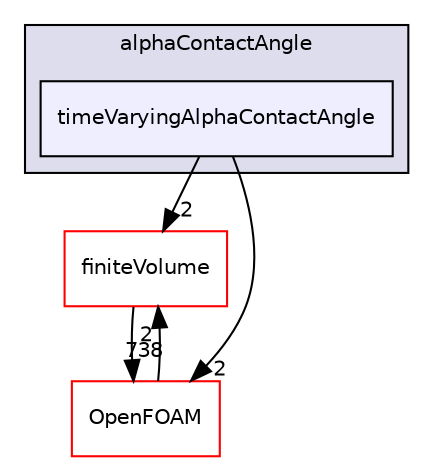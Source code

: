 digraph "src/transportModels/twoPhaseProperties/alphaContactAngle/timeVaryingAlphaContactAngle" {
  bgcolor=transparent;
  compound=true
  node [ fontsize="10", fontname="Helvetica"];
  edge [ labelfontsize="10", labelfontname="Helvetica"];
  subgraph clusterdir_b1ba5e17089ce8977fd49ed0dea41c50 {
    graph [ bgcolor="#ddddee", pencolor="black", label="alphaContactAngle" fontname="Helvetica", fontsize="10", URL="dir_b1ba5e17089ce8977fd49ed0dea41c50.html"]
  dir_09cdfa7806b674e29ae1fef61f2e640a [shape=box, label="timeVaryingAlphaContactAngle", style="filled", fillcolor="#eeeeff", pencolor="black", URL="dir_09cdfa7806b674e29ae1fef61f2e640a.html"];
  }
  dir_9bd15774b555cf7259a6fa18f99fe99b [shape=box label="finiteVolume" color="red" URL="dir_9bd15774b555cf7259a6fa18f99fe99b.html"];
  dir_c5473ff19b20e6ec4dfe5c310b3778a8 [shape=box label="OpenFOAM" color="red" URL="dir_c5473ff19b20e6ec4dfe5c310b3778a8.html"];
  dir_9bd15774b555cf7259a6fa18f99fe99b->dir_c5473ff19b20e6ec4dfe5c310b3778a8 [headlabel="738", labeldistance=1.5 headhref="dir_000898_001898.html"];
  dir_09cdfa7806b674e29ae1fef61f2e640a->dir_9bd15774b555cf7259a6fa18f99fe99b [headlabel="2", labeldistance=1.5 headhref="dir_003036_000898.html"];
  dir_09cdfa7806b674e29ae1fef61f2e640a->dir_c5473ff19b20e6ec4dfe5c310b3778a8 [headlabel="2", labeldistance=1.5 headhref="dir_003036_001898.html"];
  dir_c5473ff19b20e6ec4dfe5c310b3778a8->dir_9bd15774b555cf7259a6fa18f99fe99b [headlabel="2", labeldistance=1.5 headhref="dir_001898_000898.html"];
}
